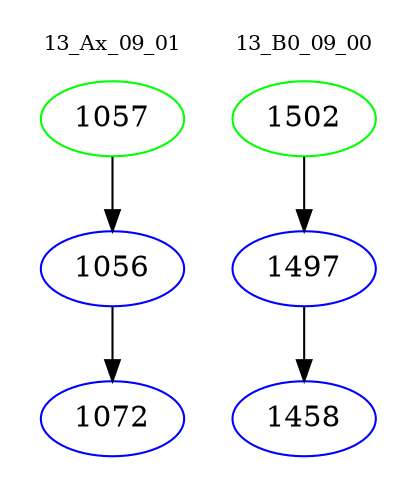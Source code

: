 digraph{
subgraph cluster_0 {
color = white
label = "13_Ax_09_01";
fontsize=10;
T0_1057 [label="1057", color="green"]
T0_1057 -> T0_1056 [color="black"]
T0_1056 [label="1056", color="blue"]
T0_1056 -> T0_1072 [color="black"]
T0_1072 [label="1072", color="blue"]
}
subgraph cluster_1 {
color = white
label = "13_B0_09_00";
fontsize=10;
T1_1502 [label="1502", color="green"]
T1_1502 -> T1_1497 [color="black"]
T1_1497 [label="1497", color="blue"]
T1_1497 -> T1_1458 [color="black"]
T1_1458 [label="1458", color="blue"]
}
}
